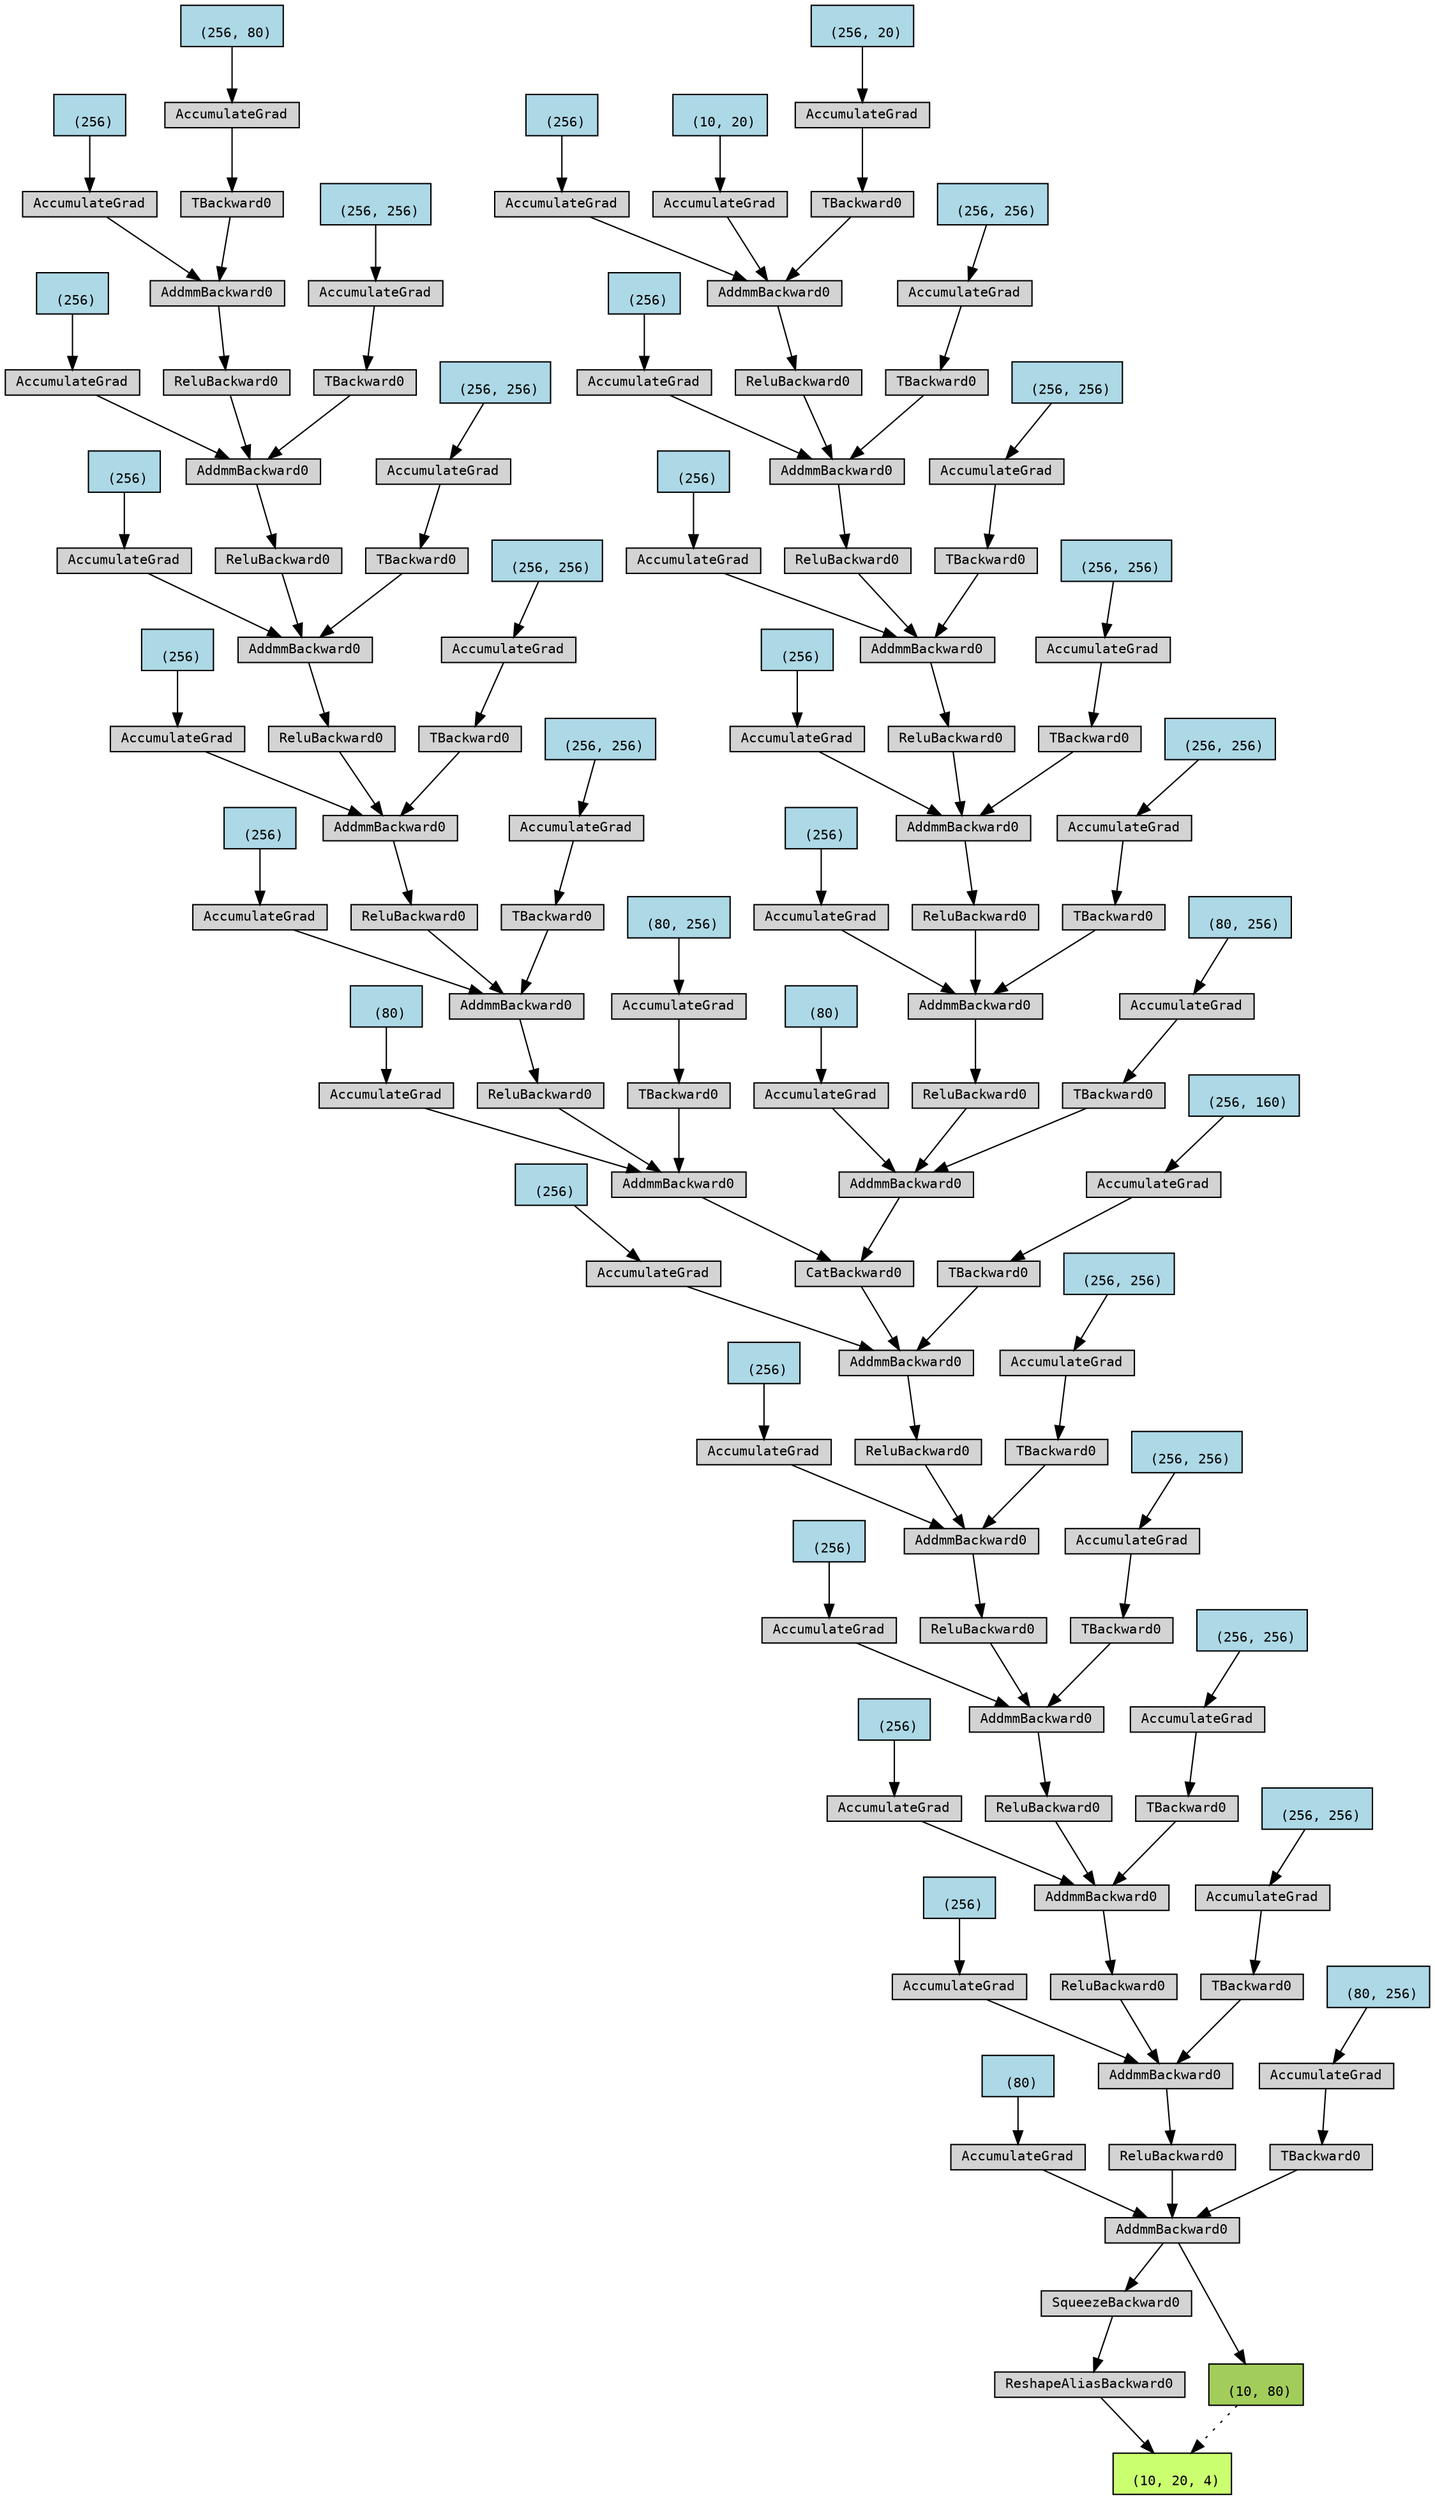 digraph {
	graph [size="39.0,39.0"]
	node [align=left fontname=monospace fontsize=10 height=0.2 ranksep=0.1 shape=box style=filled]
	10763396320 [label="
 (10, 20, 4)" fillcolor=darkolivegreen1]
	10763220544 [label=ReshapeAliasBackward0]
	10763220256 -> 10763220544
	10763220256 [label=SqueezeBackward0]
	10763220832 -> 10763220256
	10763220832 [label=AddmmBackward0]
	10763214544 -> 10763220832
	5227811920 [label="
 (80)" fillcolor=lightblue]
	5227811920 -> 10763214544
	10763214544 [label=AccumulateGrad]
	10763220640 -> 10763220832
	10763220640 [label=ReluBackward0]
	10763220688 -> 10763220640
	10763220688 [label=AddmmBackward0]
	10763214592 -> 10763220688
	10758482400 [label="
 (256)" fillcolor=lightblue]
	10758482400 -> 10763214592
	10763214592 [label=AccumulateGrad]
	10763220928 -> 10763220688
	10763220928 [label=ReluBackward0]
	10763220976 -> 10763220928
	10763220976 [label=AddmmBackward0]
	10763219824 -> 10763220976
	5227817520 [label="
 (256)" fillcolor=lightblue]
	5227817520 -> 10763219824
	10763219824 [label=AccumulateGrad]
	10763221168 -> 10763220976
	10763221168 [label=ReluBackward0]
	10763221216 -> 10763221168
	10763221216 [label=AddmmBackward0]
	10763219440 -> 10763221216
	5227812080 [label="
 (256)" fillcolor=lightblue]
	5227812080 -> 10763219440
	10763219440 [label=AccumulateGrad]
	10763221408 -> 10763221216
	10763221408 [label=ReluBackward0]
	10763221456 -> 10763221408
	10763221456 [label=AddmmBackward0]
	10763219104 -> 10763221456
	5227812160 [label="
 (256)" fillcolor=lightblue]
	5227812160 -> 10763219104
	10763219104 [label=AccumulateGrad]
	10763221648 -> 10763221456
	10763221648 [label=ReluBackward0]
	10763221696 -> 10763221648
	10763221696 [label=AddmmBackward0]
	10763218768 -> 10763221696
	5227812320 [label="
 (256)" fillcolor=lightblue]
	5227812320 -> 10763218768
	10763218768 [label=AccumulateGrad]
	10763221888 -> 10763221696
	10763221888 [label=CatBackward0]
	10763221936 -> 10763221888
	10763221936 [label=AddmmBackward0]
	10763218336 -> 10763221936
	5227856512 [label="
 (80)" fillcolor=lightblue]
	5227856512 -> 10763218336
	10763218336 [label=AccumulateGrad]
	10763222176 -> 10763221936
	10763222176 [label=ReluBackward0]
	10763222224 -> 10763222176
	10763222224 [label=AddmmBackward0]
	10763218000 -> 10763222224
	5227856672 [label="
 (256)" fillcolor=lightblue]
	5227856672 -> 10763218000
	10763218000 [label=AccumulateGrad]
	10763222416 -> 10763222224
	10763222416 [label=ReluBackward0]
	10763222464 -> 10763222416
	10763222464 [label=AddmmBackward0]
	10763217664 -> 10763222464
	5227755504 [label="
 (256)" fillcolor=lightblue]
	5227755504 -> 10763217664
	10763217664 [label=AccumulateGrad]
	10763222656 -> 10763222464
	10763222656 [label=ReluBackward0]
	10763222704 -> 10763222656
	10763222704 [label=AddmmBackward0]
	10763217232 -> 10763222704
	5227750144 [label="
 (256)" fillcolor=lightblue]
	5227750144 -> 10763217232
	10763217232 [label=AccumulateGrad]
	10763222896 -> 10763222704
	10763222896 [label=ReluBackward0]
	10763222944 -> 10763222896
	10763222944 [label=AddmmBackward0]
	10763216944 -> 10763222944
	5227750304 [label="
 (256)" fillcolor=lightblue]
	5227750304 -> 10763216944
	10763216944 [label=AccumulateGrad]
	10763452576 -> 10763222944
	10763452576 [label=ReluBackward0]
	10763452624 -> 10763452576
	10763452624 [label=AddmmBackward0]
	10763216560 -> 10763452624
	5227750864 [label="
 (256)" fillcolor=lightblue]
	5227750864 -> 10763216560
	10763216560 [label=AccumulateGrad]
	10763452816 -> 10763452624
	10763452816 [label=TBackward0]
	10763216512 -> 10763452816
	5227751584 [label="
 (256, 80)" fillcolor=lightblue]
	5227751584 -> 10763216512
	10763216512 [label=AccumulateGrad]
	10763452528 -> 10763222944
	10763452528 [label=TBackward0]
	10763216464 -> 10763452528
	5227751664 [label="
 (256, 256)" fillcolor=lightblue]
	5227751664 -> 10763216464
	10763216464 [label=AccumulateGrad]
	10763222848 -> 10763222704
	10763222848 [label=TBackward0]
	10763216752 -> 10763222848
	5227750224 [label="
 (256, 256)" fillcolor=lightblue]
	5227750224 -> 10763216752
	10763216752 [label=AccumulateGrad]
	10763222608 -> 10763222464
	10763222608 [label=TBackward0]
	10763216896 -> 10763222608
	5227755584 [label="
 (256, 256)" fillcolor=lightblue]
	5227755584 -> 10763216896
	10763216896 [label=AccumulateGrad]
	10763222368 -> 10763222224
	10763222368 [label=TBackward0]
	10763217184 -> 10763222368
	5227755424 [label="
 (256, 256)" fillcolor=lightblue]
	5227755424 -> 10763217184
	10763217184 [label=AccumulateGrad]
	10763222128 -> 10763221936
	10763222128 [label=TBackward0]
	10763217568 -> 10763222128
	5227856592 [label="
 (80, 256)" fillcolor=lightblue]
	5227856592 -> 10763217568
	10763217568 [label=AccumulateGrad]
	10763221984 -> 10763221888
	10763221984 [label=AddmmBackward0]
	10763216368 -> 10763221984
	5227817760 [label="
 (80)" fillcolor=lightblue]
	5227817760 -> 10763216368
	10763216368 [label=AccumulateGrad]
	10763222752 -> 10763221984
	10763222752 [label=ReluBackward0]
	10763222272 -> 10763222752
	10763222272 [label=AddmmBackward0]
	10763216800 -> 10763222272
	5227856832 [label="
 (256)" fillcolor=lightblue]
	5227856832 -> 10763216800
	10763216800 [label=AccumulateGrad]
	10763222800 -> 10763222272
	10763222800 [label=ReluBackward0]
	10763453008 -> 10763222800
	10763453008 [label=AddmmBackward0]
	10763215888 -> 10763453008
	5227856032 [label="
 (256)" fillcolor=lightblue]
	5227856032 -> 10763215888
	10763215888 [label=AccumulateGrad]
	10763452768 -> 10763453008
	10763452768 [label=ReluBackward0]
	10763452960 -> 10763452768
	10763452960 [label=AddmmBackward0]
	10763215552 -> 10763452960
	5227856192 [label="
 (256)" fillcolor=lightblue]
	5227856192 -> 10763215552
	10763215552 [label=AccumulateGrad]
	10763453152 -> 10763452960
	10763453152 [label=ReluBackward0]
	10763453200 -> 10763453152
	10763453200 [label=AddmmBackward0]
	10763215168 -> 10763453200
	5227856352 [label="
 (256)" fillcolor=lightblue]
	5227856352 -> 10763215168
	10763215168 [label=AccumulateGrad]
	10763453392 -> 10763453200
	10763453392 [label=ReluBackward0]
	10763453440 -> 10763453392
	10763453440 [label=AddmmBackward0]
	10763214112 -> 10763453440
	10759816208 [label="
 (256)" fillcolor=lightblue]
	10759816208 -> 10763214112
	10763214112 [label=AccumulateGrad]
	10763453632 -> 10763453440
	10763005664 [label="
 (10, 20)" fillcolor=lightblue]
	10763005664 -> 10763453632
	10763453632 [label=AccumulateGrad]
	10763453584 -> 10763453440
	10763453584 [label=TBackward0]
	10763220352 -> 10763453584
	10760433296 [label="
 (256, 20)" fillcolor=lightblue]
	10760433296 -> 10763220352
	10763220352 [label=AccumulateGrad]
	10763453344 -> 10763453200
	10763453344 [label=TBackward0]
	10763220160 -> 10763453344
	5227856432 [label="
 (256, 256)" fillcolor=lightblue]
	5227856432 -> 10763220160
	10763220160 [label=AccumulateGrad]
	10763453104 -> 10763452960
	10763453104 [label=TBackward0]
	10763213728 -> 10763453104
	5227856272 [label="
 (256, 256)" fillcolor=lightblue]
	5227856272 -> 10763213728
	10763213728 [label=AccumulateGrad]
	10763452672 -> 10763453008
	10763452672 [label=TBackward0]
	10763215120 -> 10763452672
	5227856112 [label="
 (256, 256)" fillcolor=lightblue]
	5227856112 -> 10763215120
	10763215120 [label=AccumulateGrad]
	10763222560 -> 10763222272
	10763222560 [label=TBackward0]
	10763215504 -> 10763222560
	5227855952 [label="
 (256, 256)" fillcolor=lightblue]
	5227855952 -> 10763215504
	10763215504 [label=AccumulateGrad]
	10763222992 -> 10763221984
	10763222992 [label=TBackward0]
	10763215840 -> 10763222992
	5227856752 [label="
 (80, 256)" fillcolor=lightblue]
	5227856752 -> 10763215840
	10763215840 [label=AccumulateGrad]
	10763221840 -> 10763221696
	10763221840 [label=TBackward0]
	10763216416 -> 10763221840
	5227817680 [label="
 (256, 160)" fillcolor=lightblue]
	5227817680 -> 10763216416
	10763216416 [label=AccumulateGrad]
	10763221600 -> 10763221456
	10763221600 [label=TBackward0]
	10763216224 -> 10763221600
	5227812240 [label="
 (256, 256)" fillcolor=lightblue]
	5227812240 -> 10763216224
	10763216224 [label=AccumulateGrad]
	10763221360 -> 10763221216
	10763221360 [label=TBackward0]
	10763218672 -> 10763221360
	5227817600 [label="
 (256, 256)" fillcolor=lightblue]
	5227817600 -> 10763218672
	10763218672 [label=AccumulateGrad]
	10763221120 -> 10763220976
	10763221120 [label=TBackward0]
	10763219056 -> 10763221120
	5227812000 [label="
 (256, 256)" fillcolor=lightblue]
	5227812000 -> 10763219056
	10763219056 [label=AccumulateGrad]
	10763220880 -> 10763220688
	10763220880 [label=TBackward0]
	10763219392 -> 10763220880
	4305887120 [label="
 (256, 256)" fillcolor=lightblue]
	4305887120 -> 10763219392
	10763219392 [label=AccumulateGrad]
	10763220592 -> 10763220832
	10763220592 [label=TBackward0]
	10763219728 -> 10763220592
	5227817440 [label="
 (80, 256)" fillcolor=lightblue]
	5227817440 -> 10763219728
	10763219728 [label=AccumulateGrad]
	10763220544 -> 10763396320
	10763398640 [label="
 (10, 80)" fillcolor=darkolivegreen3]
	10763220832 -> 10763398640
	10763398640 -> 10763396320 [style=dotted]
}
